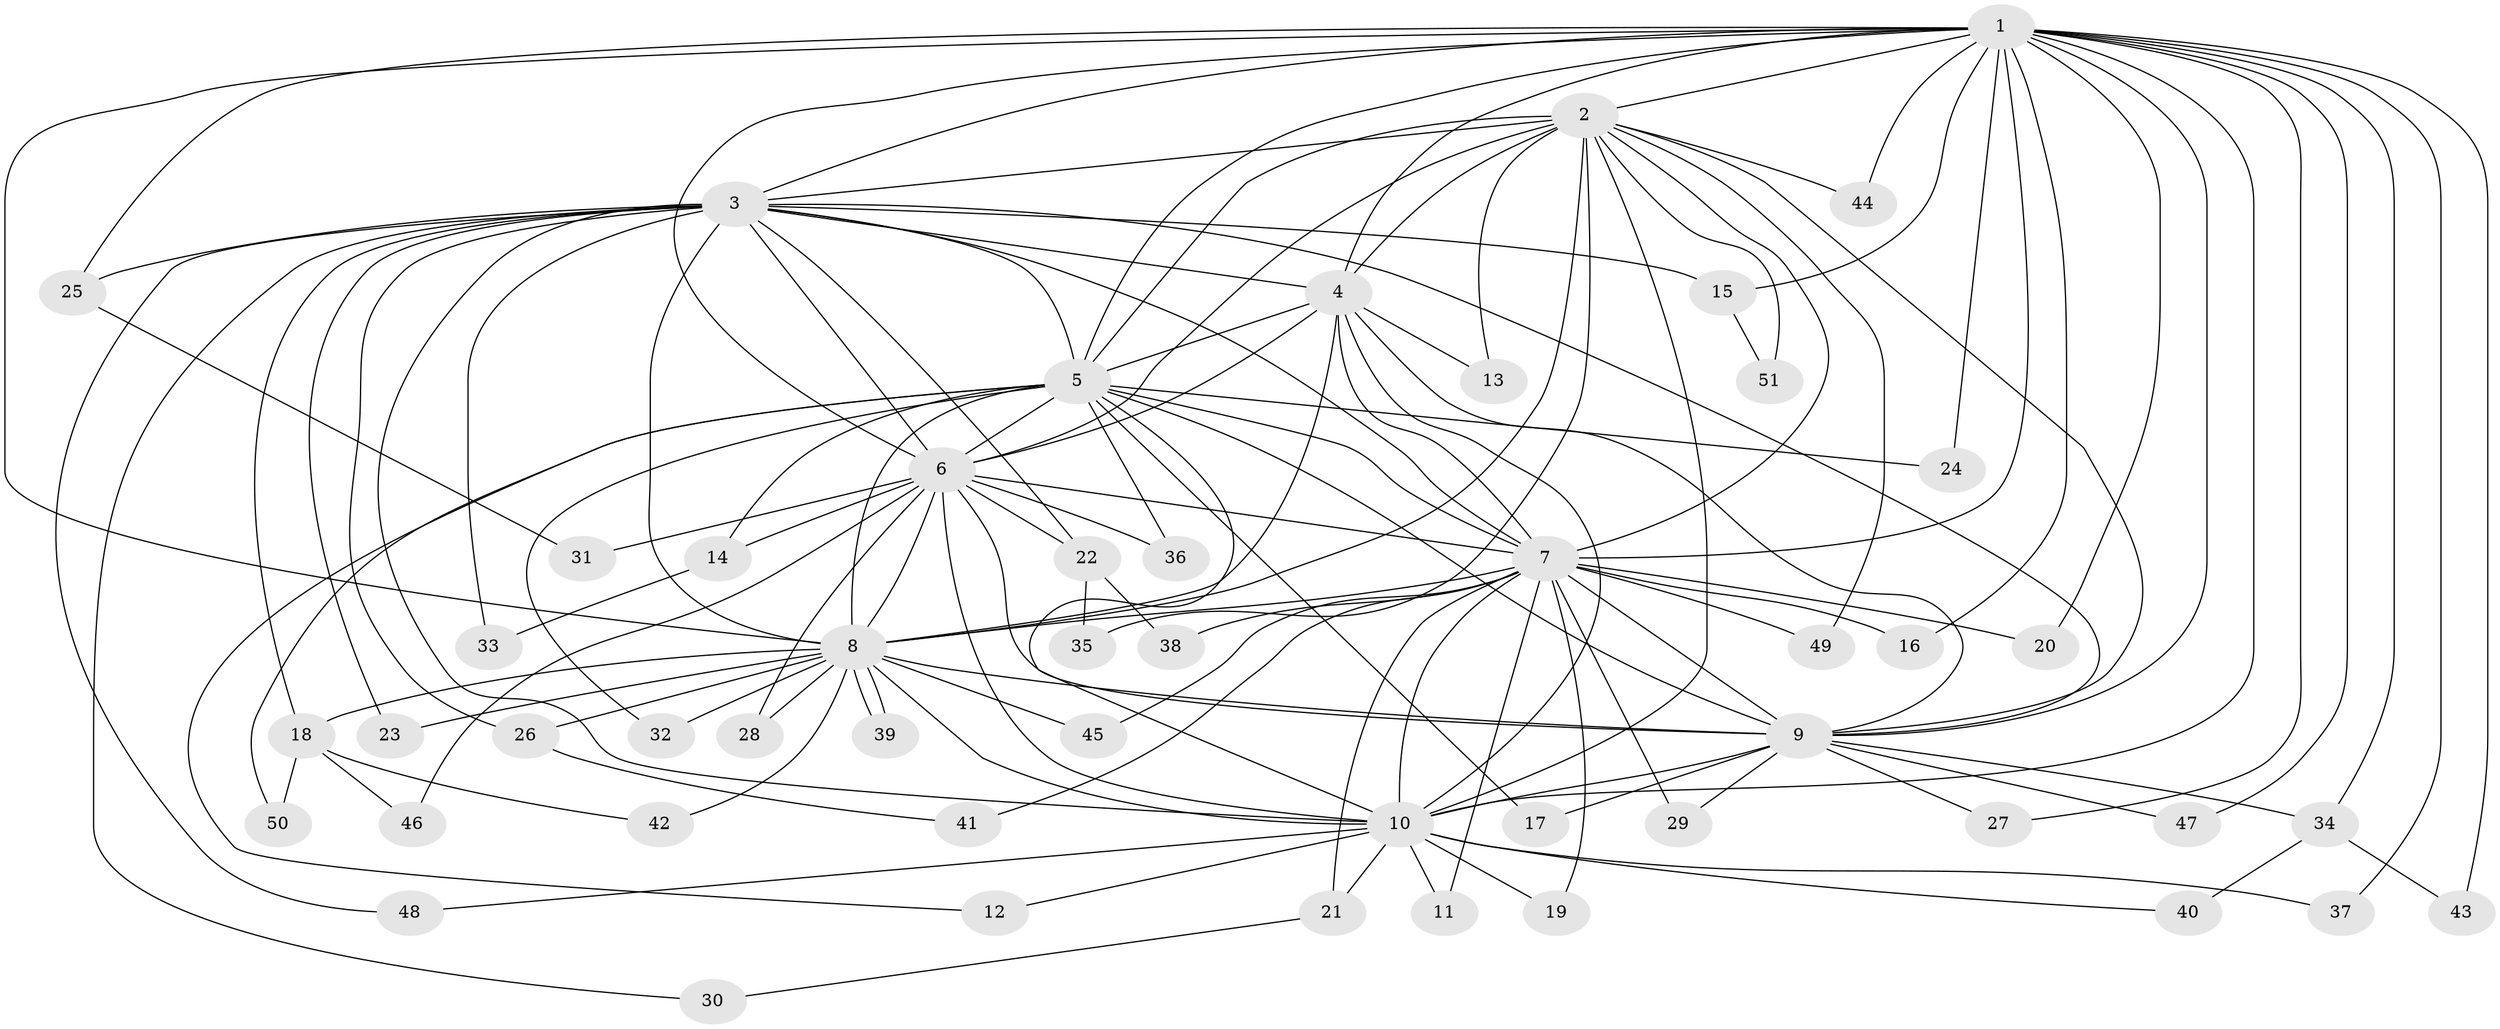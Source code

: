 // Generated by graph-tools (version 1.1) at 2025/10/02/27/25 16:10:57]
// undirected, 51 vertices, 127 edges
graph export_dot {
graph [start="1"]
  node [color=gray90,style=filled];
  1;
  2;
  3;
  4;
  5;
  6;
  7;
  8;
  9;
  10;
  11;
  12;
  13;
  14;
  15;
  16;
  17;
  18;
  19;
  20;
  21;
  22;
  23;
  24;
  25;
  26;
  27;
  28;
  29;
  30;
  31;
  32;
  33;
  34;
  35;
  36;
  37;
  38;
  39;
  40;
  41;
  42;
  43;
  44;
  45;
  46;
  47;
  48;
  49;
  50;
  51;
  1 -- 2;
  1 -- 3;
  1 -- 4;
  1 -- 5;
  1 -- 6;
  1 -- 7;
  1 -- 8;
  1 -- 9;
  1 -- 10;
  1 -- 15;
  1 -- 16;
  1 -- 20;
  1 -- 24;
  1 -- 25;
  1 -- 27;
  1 -- 34;
  1 -- 37;
  1 -- 43;
  1 -- 44;
  1 -- 47;
  2 -- 3;
  2 -- 4;
  2 -- 5;
  2 -- 6;
  2 -- 7;
  2 -- 8;
  2 -- 9;
  2 -- 10;
  2 -- 13;
  2 -- 35;
  2 -- 44;
  2 -- 49;
  2 -- 51;
  3 -- 4;
  3 -- 5;
  3 -- 6;
  3 -- 7;
  3 -- 8;
  3 -- 9;
  3 -- 10;
  3 -- 15;
  3 -- 18;
  3 -- 22;
  3 -- 23;
  3 -- 25;
  3 -- 26;
  3 -- 30;
  3 -- 33;
  3 -- 48;
  4 -- 5;
  4 -- 6;
  4 -- 7;
  4 -- 8;
  4 -- 9;
  4 -- 10;
  4 -- 13;
  5 -- 6;
  5 -- 7;
  5 -- 8;
  5 -- 9;
  5 -- 10;
  5 -- 12;
  5 -- 14;
  5 -- 17;
  5 -- 24;
  5 -- 32;
  5 -- 36;
  5 -- 50;
  6 -- 7;
  6 -- 8;
  6 -- 9;
  6 -- 10;
  6 -- 14;
  6 -- 22;
  6 -- 28;
  6 -- 31;
  6 -- 36;
  6 -- 46;
  7 -- 8;
  7 -- 9;
  7 -- 10;
  7 -- 11;
  7 -- 16;
  7 -- 19;
  7 -- 20;
  7 -- 21;
  7 -- 29;
  7 -- 38;
  7 -- 41;
  7 -- 45;
  7 -- 49;
  8 -- 9;
  8 -- 10;
  8 -- 18;
  8 -- 23;
  8 -- 26;
  8 -- 28;
  8 -- 32;
  8 -- 39;
  8 -- 39;
  8 -- 42;
  8 -- 45;
  9 -- 10;
  9 -- 17;
  9 -- 27;
  9 -- 29;
  9 -- 34;
  9 -- 47;
  10 -- 11;
  10 -- 12;
  10 -- 19;
  10 -- 21;
  10 -- 37;
  10 -- 40;
  10 -- 48;
  14 -- 33;
  15 -- 51;
  18 -- 42;
  18 -- 46;
  18 -- 50;
  21 -- 30;
  22 -- 35;
  22 -- 38;
  25 -- 31;
  26 -- 41;
  34 -- 40;
  34 -- 43;
}
